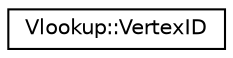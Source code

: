 digraph "Graphical Class Hierarchy"
{
  edge [fontname="Helvetica",fontsize="10",labelfontname="Helvetica",labelfontsize="10"];
  node [fontname="Helvetica",fontsize="10",shape=record];
  rankdir="LR";
  Node1 [label="Vlookup::VertexID",height=0.2,width=0.4,color="black", fillcolor="white", style="filled",URL="$struct_vlookup_1_1_vertex_i_d.html"];
}
